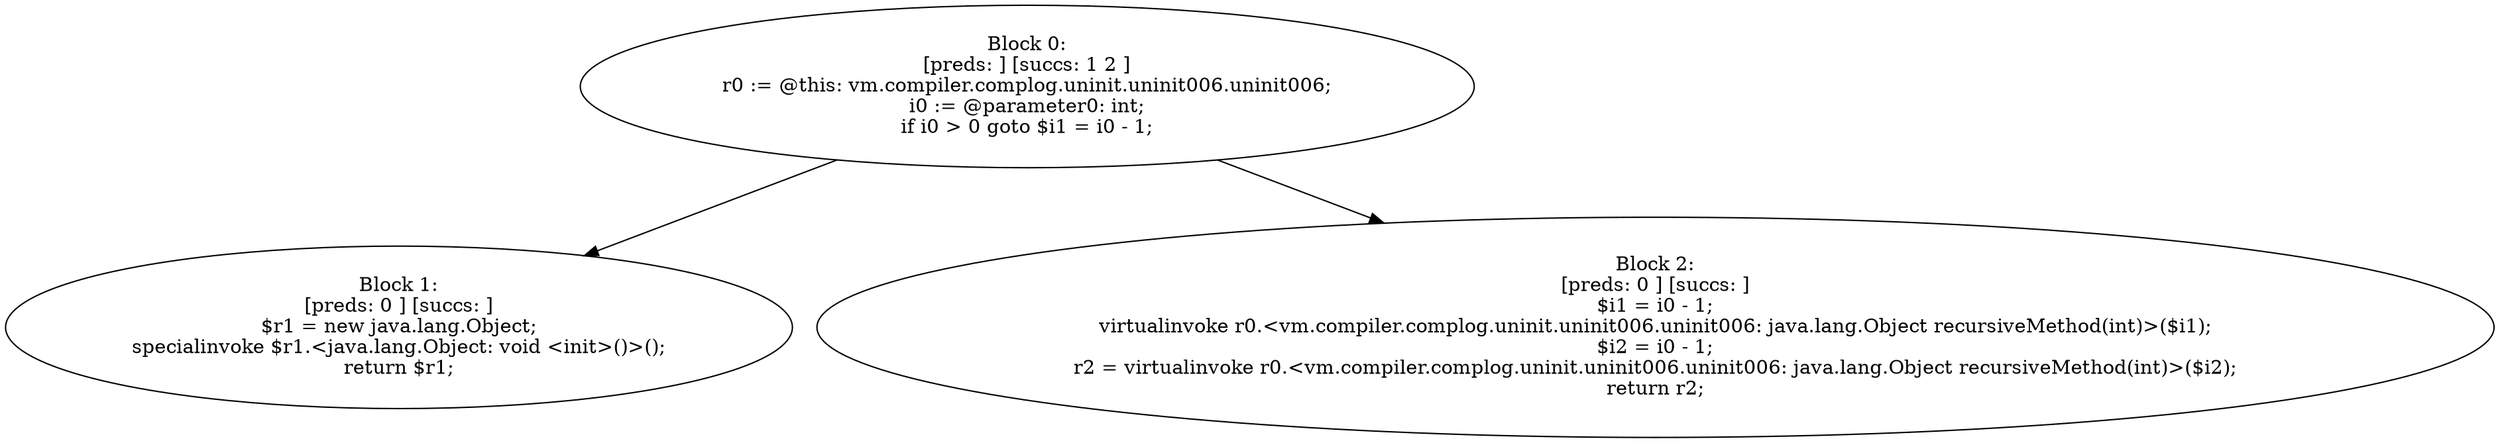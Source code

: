 digraph "unitGraph" {
    "Block 0:
[preds: ] [succs: 1 2 ]
r0 := @this: vm.compiler.complog.uninit.uninit006.uninit006;
i0 := @parameter0: int;
if i0 > 0 goto $i1 = i0 - 1;
"
    "Block 1:
[preds: 0 ] [succs: ]
$r1 = new java.lang.Object;
specialinvoke $r1.<java.lang.Object: void <init>()>();
return $r1;
"
    "Block 2:
[preds: 0 ] [succs: ]
$i1 = i0 - 1;
virtualinvoke r0.<vm.compiler.complog.uninit.uninit006.uninit006: java.lang.Object recursiveMethod(int)>($i1);
$i2 = i0 - 1;
r2 = virtualinvoke r0.<vm.compiler.complog.uninit.uninit006.uninit006: java.lang.Object recursiveMethod(int)>($i2);
return r2;
"
    "Block 0:
[preds: ] [succs: 1 2 ]
r0 := @this: vm.compiler.complog.uninit.uninit006.uninit006;
i0 := @parameter0: int;
if i0 > 0 goto $i1 = i0 - 1;
"->"Block 1:
[preds: 0 ] [succs: ]
$r1 = new java.lang.Object;
specialinvoke $r1.<java.lang.Object: void <init>()>();
return $r1;
";
    "Block 0:
[preds: ] [succs: 1 2 ]
r0 := @this: vm.compiler.complog.uninit.uninit006.uninit006;
i0 := @parameter0: int;
if i0 > 0 goto $i1 = i0 - 1;
"->"Block 2:
[preds: 0 ] [succs: ]
$i1 = i0 - 1;
virtualinvoke r0.<vm.compiler.complog.uninit.uninit006.uninit006: java.lang.Object recursiveMethod(int)>($i1);
$i2 = i0 - 1;
r2 = virtualinvoke r0.<vm.compiler.complog.uninit.uninit006.uninit006: java.lang.Object recursiveMethod(int)>($i2);
return r2;
";
}

